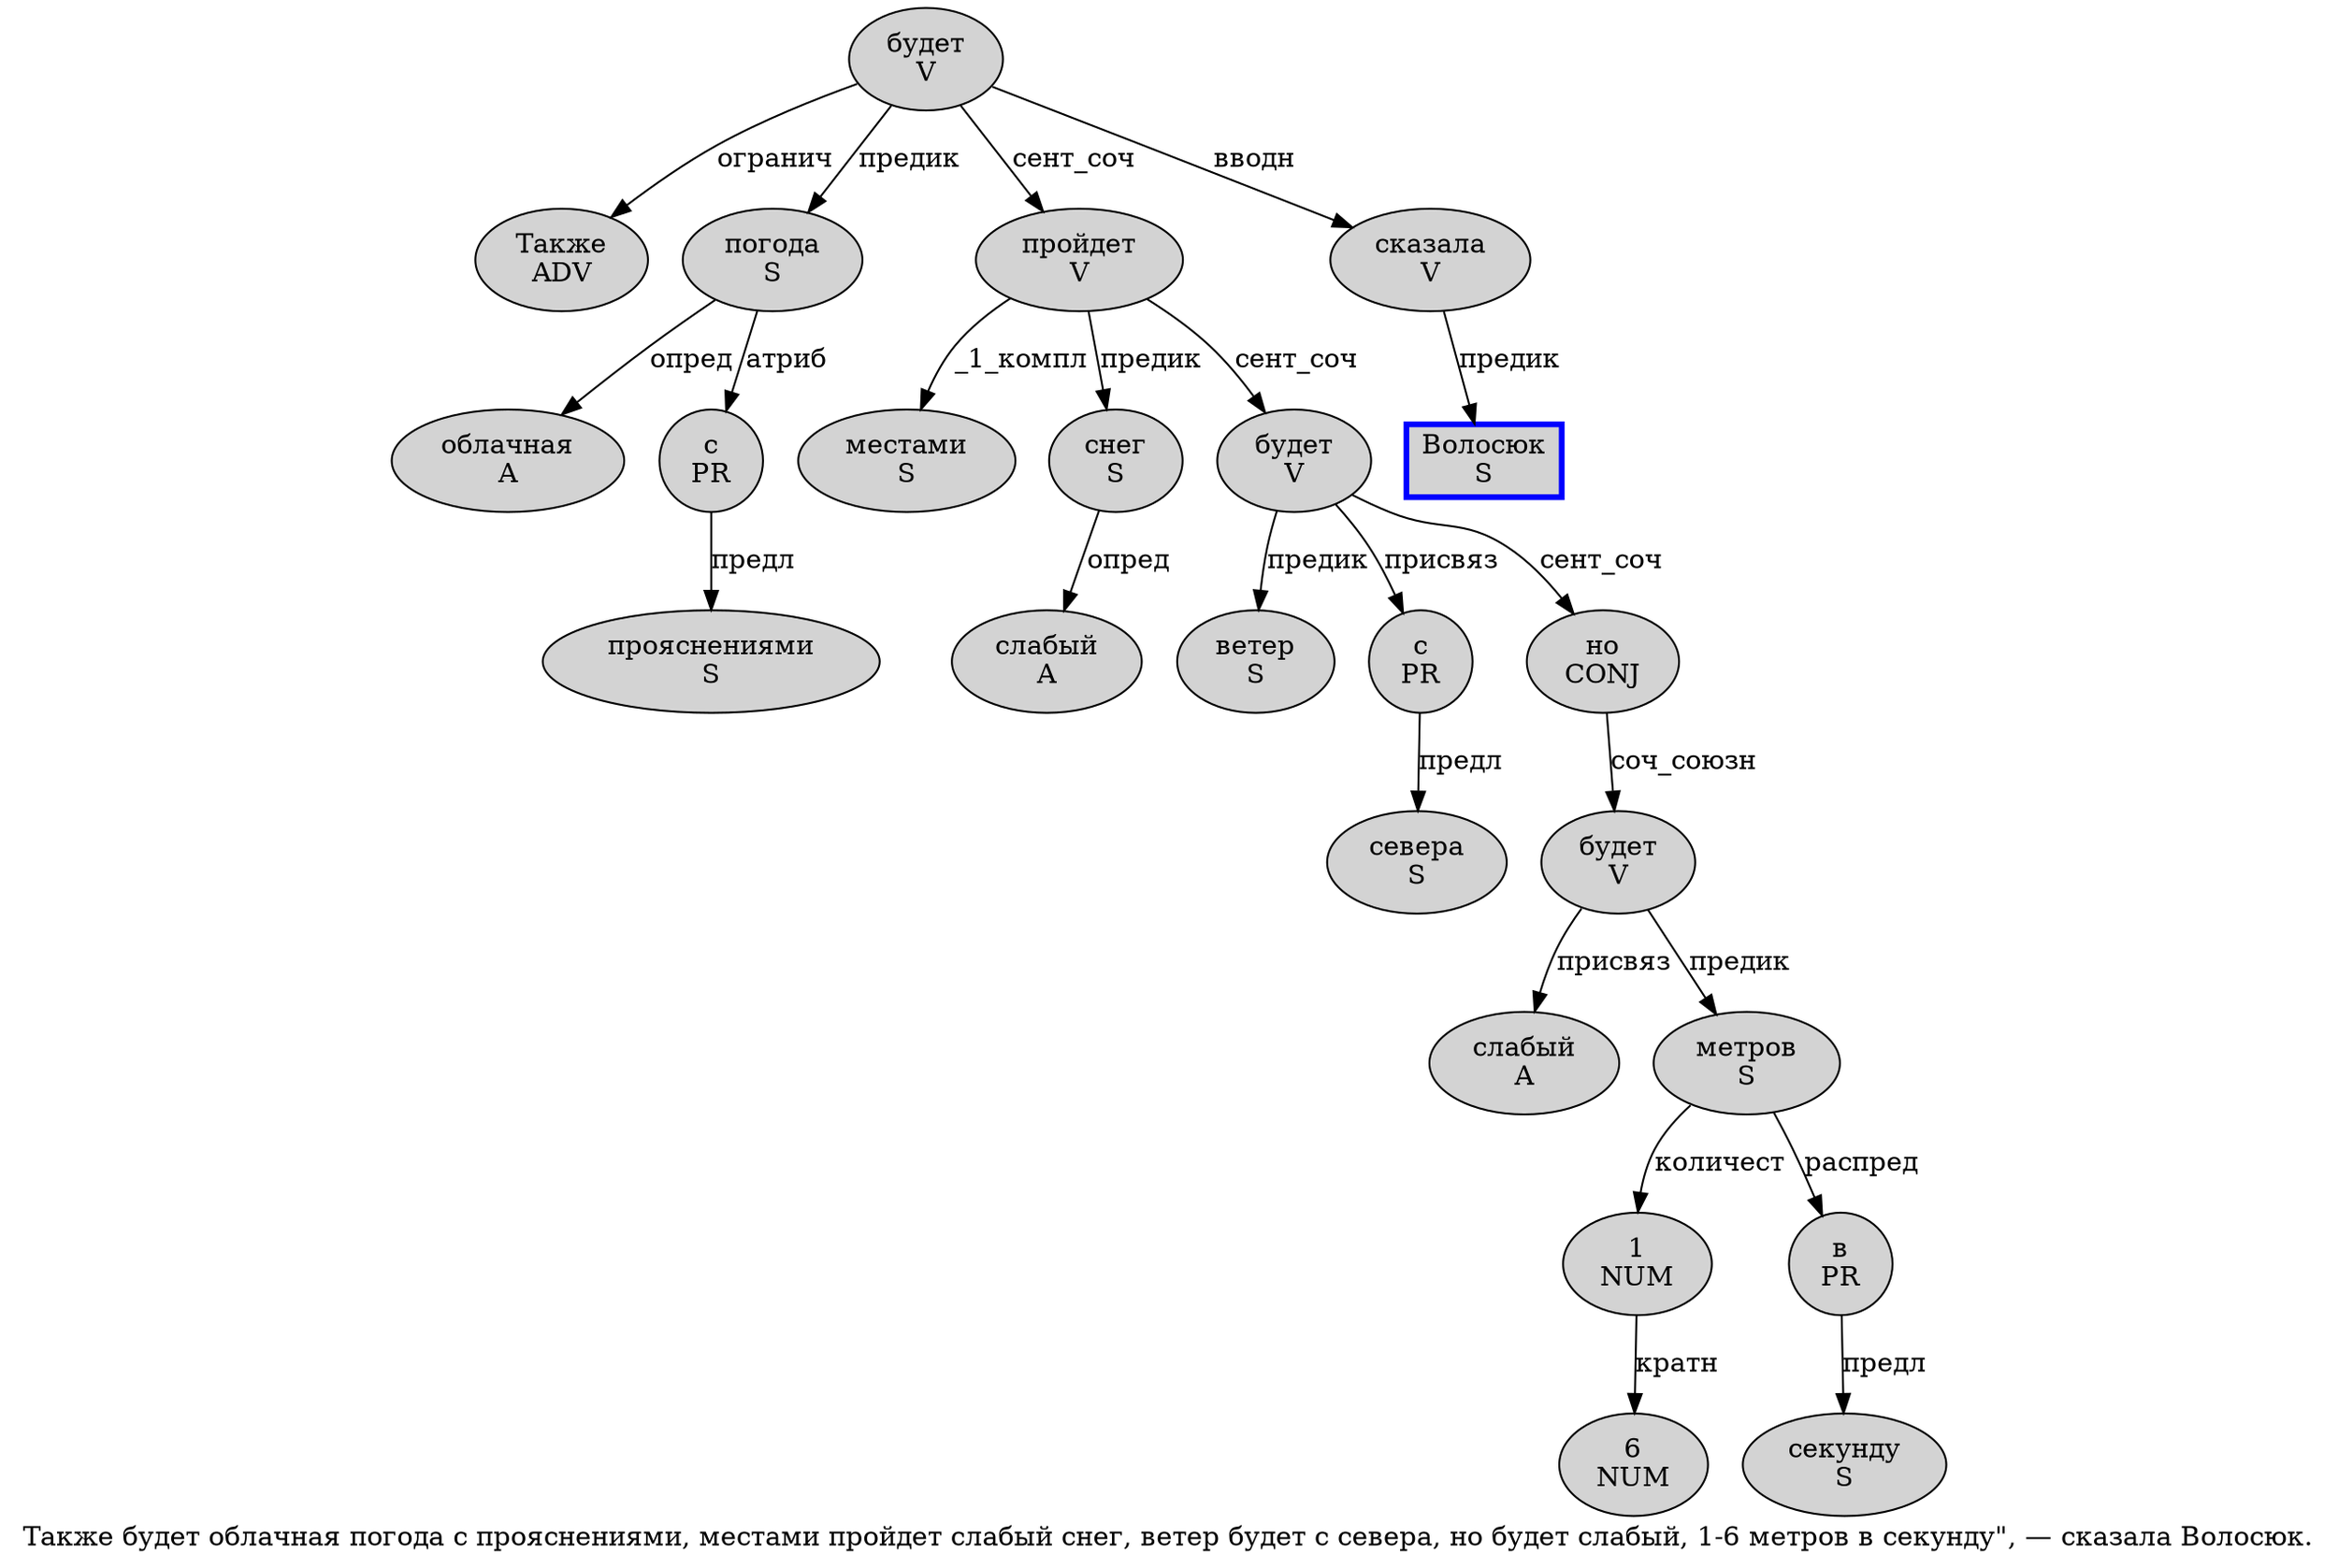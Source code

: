 digraph SENTENCE_390 {
	graph [label="Также будет облачная погода с прояснениями, местами пройдет слабый снег, ветер будет с севера, но будет слабый, 1-6 метров в секунду\", — сказала Волосюк."]
	node [style=filled]
		0 [label="Также
ADV" color="" fillcolor=lightgray penwidth=1 shape=ellipse]
		1 [label="будет
V" color="" fillcolor=lightgray penwidth=1 shape=ellipse]
		2 [label="облачная
A" color="" fillcolor=lightgray penwidth=1 shape=ellipse]
		3 [label="погода
S" color="" fillcolor=lightgray penwidth=1 shape=ellipse]
		4 [label="с
PR" color="" fillcolor=lightgray penwidth=1 shape=ellipse]
		5 [label="прояснениями
S" color="" fillcolor=lightgray penwidth=1 shape=ellipse]
		7 [label="местами
S" color="" fillcolor=lightgray penwidth=1 shape=ellipse]
		8 [label="пройдет
V" color="" fillcolor=lightgray penwidth=1 shape=ellipse]
		9 [label="слабый
A" color="" fillcolor=lightgray penwidth=1 shape=ellipse]
		10 [label="снег
S" color="" fillcolor=lightgray penwidth=1 shape=ellipse]
		12 [label="ветер
S" color="" fillcolor=lightgray penwidth=1 shape=ellipse]
		13 [label="будет
V" color="" fillcolor=lightgray penwidth=1 shape=ellipse]
		14 [label="с
PR" color="" fillcolor=lightgray penwidth=1 shape=ellipse]
		15 [label="севера
S" color="" fillcolor=lightgray penwidth=1 shape=ellipse]
		17 [label="но
CONJ" color="" fillcolor=lightgray penwidth=1 shape=ellipse]
		18 [label="будет
V" color="" fillcolor=lightgray penwidth=1 shape=ellipse]
		19 [label="слабый
A" color="" fillcolor=lightgray penwidth=1 shape=ellipse]
		21 [label="1
NUM" color="" fillcolor=lightgray penwidth=1 shape=ellipse]
		23 [label="6
NUM" color="" fillcolor=lightgray penwidth=1 shape=ellipse]
		24 [label="метров
S" color="" fillcolor=lightgray penwidth=1 shape=ellipse]
		25 [label="в
PR" color="" fillcolor=lightgray penwidth=1 shape=ellipse]
		26 [label="секунду
S" color="" fillcolor=lightgray penwidth=1 shape=ellipse]
		30 [label="сказала
V" color="" fillcolor=lightgray penwidth=1 shape=ellipse]
		31 [label="Волосюк
S" color=blue fillcolor=lightgray penwidth=3 shape=box]
			8 -> 7 [label="_1_компл"]
			8 -> 10 [label="предик"]
			8 -> 13 [label="сент_соч"]
			21 -> 23 [label="кратн"]
			14 -> 15 [label="предл"]
			10 -> 9 [label="опред"]
			3 -> 2 [label="опред"]
			3 -> 4 [label="атриб"]
			24 -> 21 [label="количест"]
			24 -> 25 [label="распред"]
			30 -> 31 [label="предик"]
			13 -> 12 [label="предик"]
			13 -> 14 [label="присвяз"]
			13 -> 17 [label="сент_соч"]
			17 -> 18 [label="соч_союзн"]
			18 -> 19 [label="присвяз"]
			18 -> 24 [label="предик"]
			1 -> 0 [label="огранич"]
			1 -> 3 [label="предик"]
			1 -> 8 [label="сент_соч"]
			1 -> 30 [label="вводн"]
			4 -> 5 [label="предл"]
			25 -> 26 [label="предл"]
}